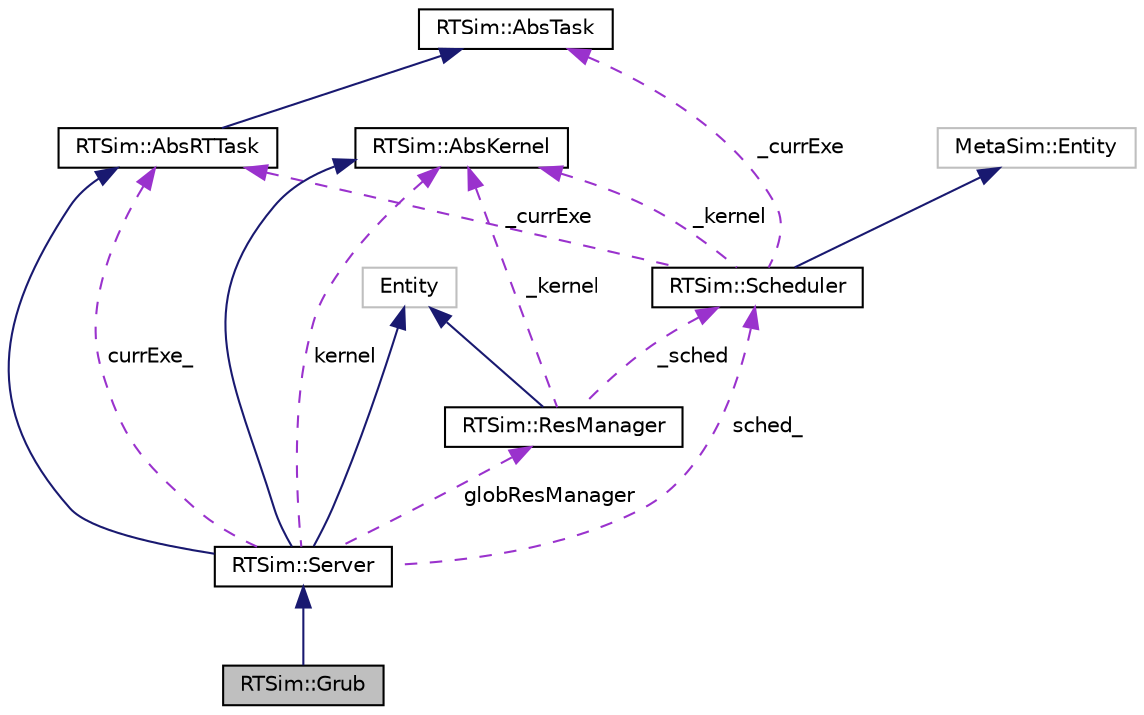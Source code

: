digraph "RTSim::Grub"
{
  edge [fontname="Helvetica",fontsize="10",labelfontname="Helvetica",labelfontsize="10"];
  node [fontname="Helvetica",fontsize="10",shape=record];
  Node1 [label="RTSim::Grub",height=0.2,width=0.4,color="black", fillcolor="grey75", style="filled", fontcolor="black"];
  Node2 -> Node1 [dir="back",color="midnightblue",fontsize="10",style="solid",fontname="Helvetica"];
  Node2 [label="RTSim::Server",height=0.2,width=0.4,color="black", fillcolor="white", style="filled",URL="$d4/de1/classRTSim_1_1Server.html"];
  Node3 -> Node2 [dir="back",color="midnightblue",fontsize="10",style="solid",fontname="Helvetica"];
  Node3 [label="RTSim::AbsRTTask",height=0.2,width=0.4,color="black", fillcolor="white", style="filled",URL="$d3/d04/classRTSim_1_1AbsRTTask.html"];
  Node4 -> Node3 [dir="back",color="midnightblue",fontsize="10",style="solid",fontname="Helvetica"];
  Node4 [label="RTSim::AbsTask",height=0.2,width=0.4,color="black", fillcolor="white", style="filled",URL="$de/d5f/classRTSim_1_1AbsTask.html"];
  Node5 -> Node2 [dir="back",color="midnightblue",fontsize="10",style="solid",fontname="Helvetica"];
  Node5 [label="RTSim::AbsKernel",height=0.2,width=0.4,color="black", fillcolor="white", style="filled",URL="$de/d7f/classRTSim_1_1AbsKernel.html"];
  Node6 -> Node2 [dir="back",color="midnightblue",fontsize="10",style="solid",fontname="Helvetica"];
  Node6 [label="Entity",height=0.2,width=0.4,color="grey75", fillcolor="white", style="filled"];
  Node7 -> Node2 [dir="back",color="darkorchid3",fontsize="10",style="dashed",label=" globResManager" ,fontname="Helvetica"];
  Node7 [label="RTSim::ResManager",height=0.2,width=0.4,color="black", fillcolor="white", style="filled",URL="$dc/d36/classRTSim_1_1ResManager.html"];
  Node6 -> Node7 [dir="back",color="midnightblue",fontsize="10",style="solid",fontname="Helvetica"];
  Node5 -> Node7 [dir="back",color="darkorchid3",fontsize="10",style="dashed",label=" _kernel" ,fontname="Helvetica"];
  Node8 -> Node7 [dir="back",color="darkorchid3",fontsize="10",style="dashed",label=" _sched" ,fontname="Helvetica"];
  Node8 [label="RTSim::Scheduler",height=0.2,width=0.4,color="black", fillcolor="white", style="filled",URL="$d6/d9d/classRTSim_1_1Scheduler.html"];
  Node9 -> Node8 [dir="back",color="midnightblue",fontsize="10",style="solid",fontname="Helvetica"];
  Node9 [label="MetaSim::Entity",height=0.2,width=0.4,color="grey75", fillcolor="white", style="filled"];
  Node4 -> Node8 [dir="back",color="darkorchid3",fontsize="10",style="dashed",label=" _currExe" ,fontname="Helvetica"];
  Node3 -> Node8 [dir="back",color="darkorchid3",fontsize="10",style="dashed",label=" _currExe" ,fontname="Helvetica"];
  Node5 -> Node8 [dir="back",color="darkorchid3",fontsize="10",style="dashed",label=" _kernel" ,fontname="Helvetica"];
  Node3 -> Node2 [dir="back",color="darkorchid3",fontsize="10",style="dashed",label=" currExe_" ,fontname="Helvetica"];
  Node5 -> Node2 [dir="back",color="darkorchid3",fontsize="10",style="dashed",label=" kernel" ,fontname="Helvetica"];
  Node8 -> Node2 [dir="back",color="darkorchid3",fontsize="10",style="dashed",label=" sched_" ,fontname="Helvetica"];
}
